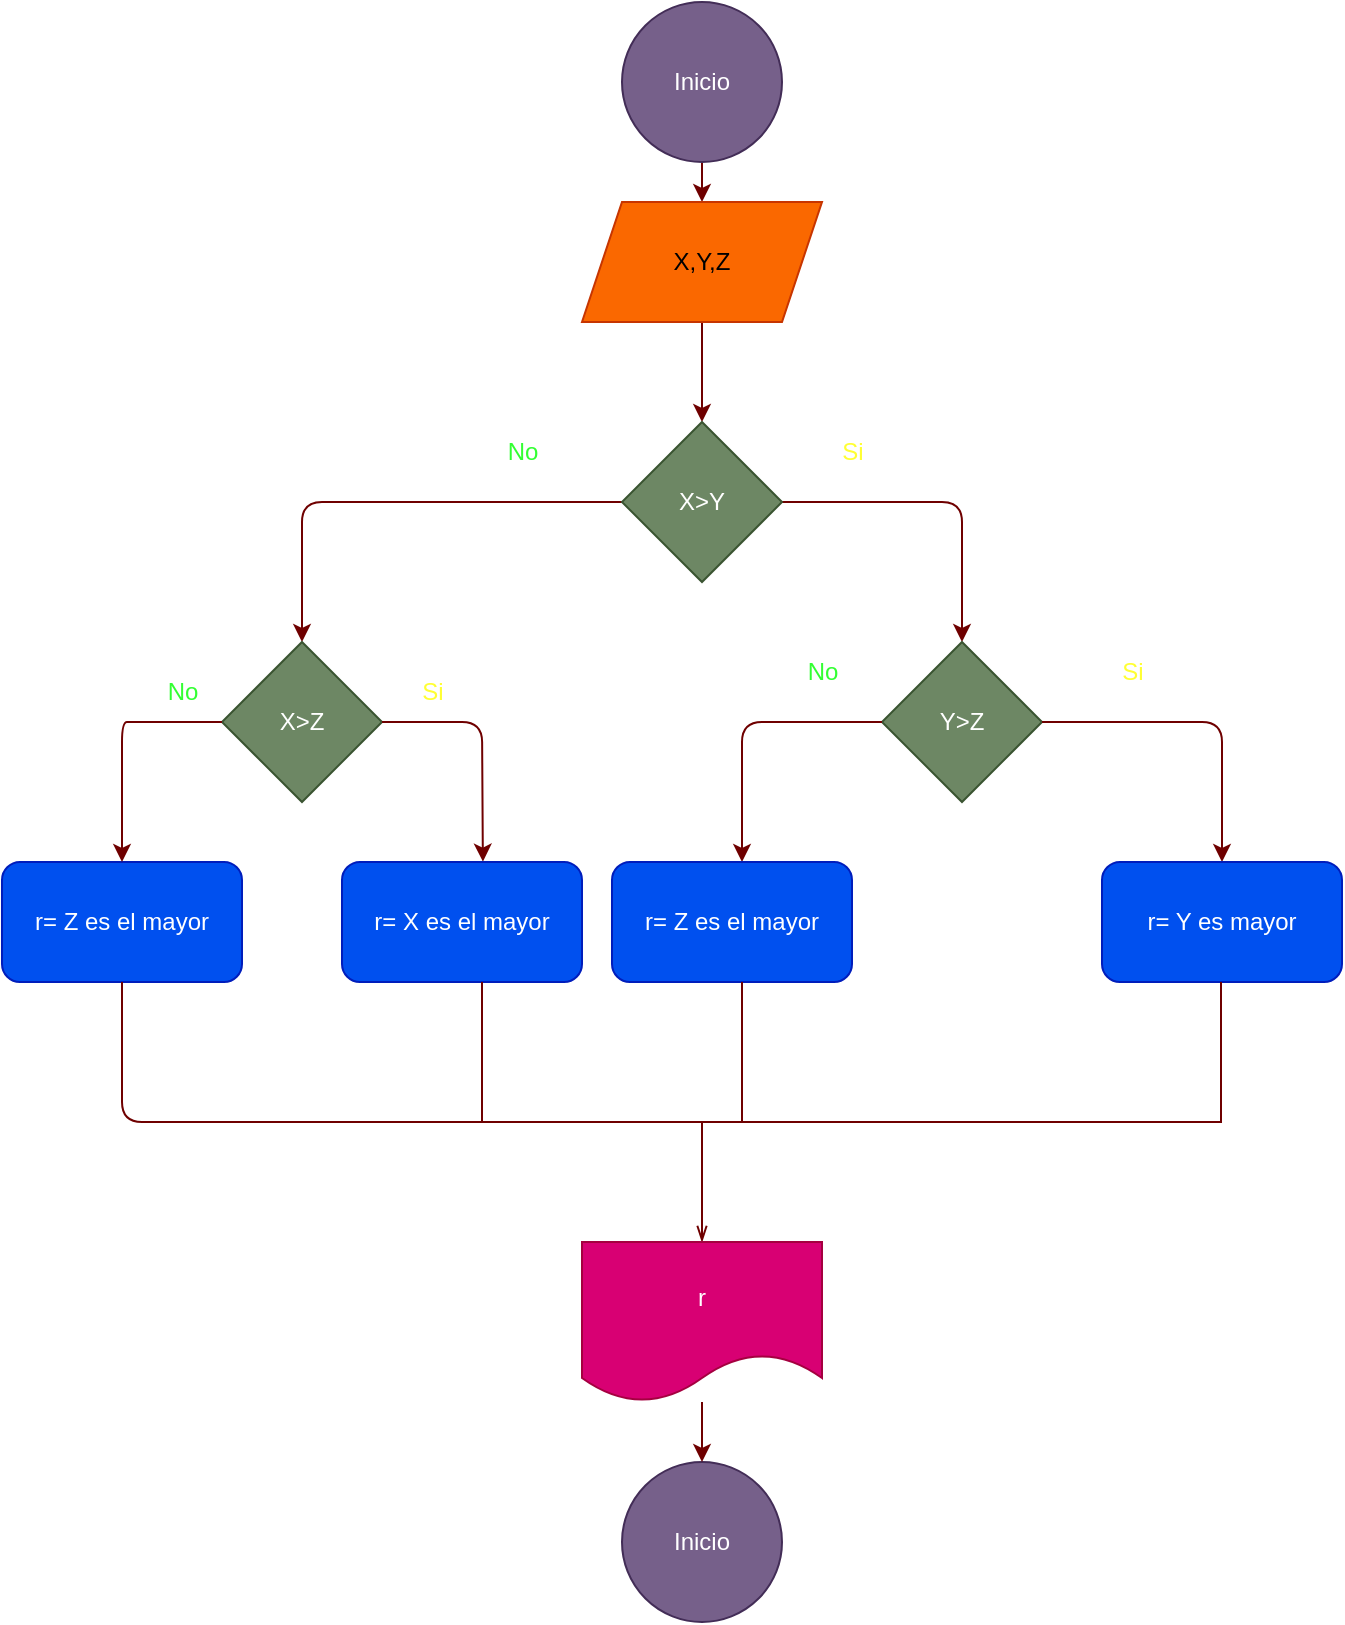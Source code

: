 <mxfile>
    <diagram id="ruhoS2-EMRyunHivjvXZ" name="Page-1">
        <mxGraphModel dx="686" dy="615" grid="1" gridSize="10" guides="1" tooltips="1" connect="1" arrows="1" fold="1" page="1" pageScale="1" pageWidth="850" pageHeight="1100" math="0" shadow="0">
            <root>
                <mxCell id="0"/>
                <mxCell id="1" parent="0"/>
                <mxCell id="4" value="" style="edgeStyle=none;html=1;fillColor=#a20025;strokeColor=#6F0000;" edge="1" parent="1" source="2" target="3">
                    <mxGeometry relative="1" as="geometry"/>
                </mxCell>
                <mxCell id="2" value="Inicio" style="ellipse;whiteSpace=wrap;html=1;aspect=fixed;fillColor=#76608a;fontColor=#ffffff;strokeColor=#432D57;" vertex="1" parent="1">
                    <mxGeometry x="310" y="40" width="80" height="80" as="geometry"/>
                </mxCell>
                <mxCell id="6" value="" style="edgeStyle=none;html=1;fillColor=#a20025;strokeColor=#6F0000;" edge="1" parent="1" source="3" target="5">
                    <mxGeometry relative="1" as="geometry"/>
                </mxCell>
                <mxCell id="3" value="X,Y,Z" style="shape=parallelogram;perimeter=parallelogramPerimeter;whiteSpace=wrap;html=1;fixedSize=1;fillColor=#fa6800;fontColor=#000000;strokeColor=#C73500;" vertex="1" parent="1">
                    <mxGeometry x="290" y="140" width="120" height="60" as="geometry"/>
                </mxCell>
                <mxCell id="7" style="edgeStyle=none;html=1;fillColor=#a20025;strokeColor=#6F0000;" edge="1" parent="1" source="5">
                    <mxGeometry relative="1" as="geometry">
                        <mxPoint x="480" y="360" as="targetPoint"/>
                        <Array as="points">
                            <mxPoint x="480" y="290"/>
                        </Array>
                    </mxGeometry>
                </mxCell>
                <mxCell id="8" style="edgeStyle=none;html=1;entryX=0.5;entryY=0;entryDx=0;entryDy=0;fillColor=#a20025;strokeColor=#6F0000;" edge="1" parent="1" source="5" target="19">
                    <mxGeometry relative="1" as="geometry">
                        <mxPoint x="120" y="360" as="targetPoint"/>
                        <Array as="points">
                            <mxPoint x="270" y="290"/>
                            <mxPoint x="150" y="290"/>
                        </Array>
                    </mxGeometry>
                </mxCell>
                <mxCell id="5" value="X&amp;gt;Y" style="rhombus;whiteSpace=wrap;html=1;fillColor=#6d8764;fontColor=#ffffff;strokeColor=#3A5431;" vertex="1" parent="1">
                    <mxGeometry x="310" y="250" width="80" height="80" as="geometry"/>
                </mxCell>
                <mxCell id="9" value="&lt;font color=&quot;#33ff33&quot;&gt;No&lt;/font&gt;" style="text;html=1;align=center;verticalAlign=middle;resizable=0;points=[];autosize=1;strokeColor=none;fillColor=none;" vertex="1" parent="1">
                    <mxGeometry x="240" y="250" width="40" height="30" as="geometry"/>
                </mxCell>
                <mxCell id="10" value="&lt;font color=&quot;#ffff33&quot;&gt;Si&lt;/font&gt;" style="text;html=1;align=center;verticalAlign=middle;resizable=0;points=[];autosize=1;strokeColor=none;fillColor=none;" vertex="1" parent="1">
                    <mxGeometry x="410" y="250" width="30" height="30" as="geometry"/>
                </mxCell>
                <mxCell id="11" value="r= Z es el mayor" style="rounded=1;whiteSpace=wrap;html=1;fillColor=#0050ef;fontColor=#ffffff;strokeColor=#001DBC;" vertex="1" parent="1">
                    <mxGeometry y="470" width="120" height="60" as="geometry"/>
                </mxCell>
                <mxCell id="12" value="Y&amp;gt;Z" style="rhombus;whiteSpace=wrap;html=1;fillColor=#6d8764;fontColor=#ffffff;strokeColor=#3A5431;" vertex="1" parent="1">
                    <mxGeometry x="440" y="360" width="80" height="80" as="geometry"/>
                </mxCell>
                <mxCell id="13" style="edgeStyle=none;html=1;fillColor=#a20025;strokeColor=#6F0000;" edge="1" parent="1">
                    <mxGeometry relative="1" as="geometry">
                        <mxPoint x="610" y="470" as="targetPoint"/>
                        <mxPoint x="520" y="400" as="sourcePoint"/>
                        <Array as="points">
                            <mxPoint x="610" y="400"/>
                        </Array>
                    </mxGeometry>
                </mxCell>
                <mxCell id="14" style="edgeStyle=none;html=1;fillColor=#a20025;strokeColor=#6F0000;" edge="1" parent="1">
                    <mxGeometry relative="1" as="geometry">
                        <mxPoint x="370" y="470" as="targetPoint"/>
                        <mxPoint x="440" y="400" as="sourcePoint"/>
                        <Array as="points">
                            <mxPoint x="400" y="400"/>
                            <mxPoint x="370" y="400"/>
                        </Array>
                    </mxGeometry>
                </mxCell>
                <mxCell id="15" value="&lt;font color=&quot;#ffff33&quot;&gt;Si&lt;/font&gt;" style="text;html=1;align=center;verticalAlign=middle;resizable=0;points=[];autosize=1;strokeColor=none;fillColor=none;" vertex="1" parent="1">
                    <mxGeometry x="550" y="360" width="30" height="30" as="geometry"/>
                </mxCell>
                <mxCell id="16" value="&lt;font color=&quot;#33ff33&quot;&gt;No&lt;/font&gt;" style="text;html=1;align=center;verticalAlign=middle;resizable=0;points=[];autosize=1;strokeColor=none;fillColor=none;" vertex="1" parent="1">
                    <mxGeometry x="390" y="360" width="40" height="30" as="geometry"/>
                </mxCell>
                <mxCell id="17" value="r= Z es el mayor" style="rounded=1;whiteSpace=wrap;html=1;fillColor=#0050ef;fontColor=#ffffff;strokeColor=#001DBC;" vertex="1" parent="1">
                    <mxGeometry x="305" y="470" width="120" height="60" as="geometry"/>
                </mxCell>
                <mxCell id="18" value="r= Y es mayor" style="rounded=1;whiteSpace=wrap;html=1;fillColor=#0050ef;fontColor=#ffffff;strokeColor=#001DBC;" vertex="1" parent="1">
                    <mxGeometry x="550" y="470" width="120" height="60" as="geometry"/>
                </mxCell>
                <mxCell id="19" value="X&amp;gt;Z" style="rhombus;whiteSpace=wrap;html=1;fillColor=#6d8764;fontColor=#ffffff;strokeColor=#3A5431;" vertex="1" parent="1">
                    <mxGeometry x="110" y="360" width="80" height="80" as="geometry"/>
                </mxCell>
                <mxCell id="20" style="edgeStyle=none;html=1;entryX=0.5;entryY=0;entryDx=0;entryDy=0;fillColor=#a20025;strokeColor=#6F0000;" edge="1" parent="1" target="11">
                    <mxGeometry relative="1" as="geometry">
                        <mxPoint x="40" y="470" as="targetPoint"/>
                        <mxPoint x="110" y="400" as="sourcePoint"/>
                        <Array as="points">
                            <mxPoint x="70" y="400"/>
                            <mxPoint x="60" y="400"/>
                        </Array>
                    </mxGeometry>
                </mxCell>
                <mxCell id="21" style="edgeStyle=none;html=1;entryX=0.587;entryY=-0.003;entryDx=0;entryDy=0;entryPerimeter=0;fillColor=#a20025;strokeColor=#6F0000;" edge="1" parent="1" target="22">
                    <mxGeometry relative="1" as="geometry">
                        <mxPoint x="240" y="480" as="targetPoint"/>
                        <mxPoint x="190" y="400" as="sourcePoint"/>
                        <Array as="points">
                            <mxPoint x="240" y="400"/>
                        </Array>
                    </mxGeometry>
                </mxCell>
                <mxCell id="22" value="r= X es el mayor" style="rounded=1;whiteSpace=wrap;html=1;fillColor=#0050ef;fontColor=#ffffff;strokeColor=#001DBC;" vertex="1" parent="1">
                    <mxGeometry x="170" y="470" width="120" height="60" as="geometry"/>
                </mxCell>
                <mxCell id="23" value="&lt;font color=&quot;#33ff33&quot;&gt;No&lt;/font&gt;" style="text;html=1;align=center;verticalAlign=middle;resizable=0;points=[];autosize=1;strokeColor=none;fillColor=none;" vertex="1" parent="1">
                    <mxGeometry x="70" y="370" width="40" height="30" as="geometry"/>
                </mxCell>
                <mxCell id="26" value="&lt;font color=&quot;#ffff33&quot;&gt;Si&lt;/font&gt;" style="text;html=1;align=center;verticalAlign=middle;resizable=0;points=[];autosize=1;strokeColor=none;fillColor=none;" vertex="1" parent="1">
                    <mxGeometry x="200" y="370" width="30" height="30" as="geometry"/>
                </mxCell>
                <mxCell id="27" value="" style="endArrow=none;html=1;entryX=0.5;entryY=1;entryDx=0;entryDy=0;fillColor=#a20025;strokeColor=#6F0000;" edge="1" parent="1" target="11">
                    <mxGeometry width="50" height="50" relative="1" as="geometry">
                        <mxPoint x="370" y="600" as="sourcePoint"/>
                        <mxPoint x="350" y="590" as="targetPoint"/>
                        <Array as="points">
                            <mxPoint x="60" y="600"/>
                        </Array>
                    </mxGeometry>
                </mxCell>
                <mxCell id="28" value="" style="endArrow=none;html=1;fillColor=#a20025;strokeColor=#6F0000;" edge="1" parent="1">
                    <mxGeometry width="50" height="50" relative="1" as="geometry">
                        <mxPoint x="240" y="600" as="sourcePoint"/>
                        <mxPoint x="240" y="530" as="targetPoint"/>
                    </mxGeometry>
                </mxCell>
                <mxCell id="29" value="" style="endArrow=none;html=1;fillColor=#a20025;strokeColor=#6F0000;" edge="1" parent="1">
                    <mxGeometry width="50" height="50" relative="1" as="geometry">
                        <mxPoint x="370" y="600" as="sourcePoint"/>
                        <mxPoint x="370" y="530" as="targetPoint"/>
                    </mxGeometry>
                </mxCell>
                <mxCell id="30" value="" style="endArrow=none;html=1;fillColor=#a20025;strokeColor=#6F0000;" edge="1" parent="1">
                    <mxGeometry width="50" height="50" relative="1" as="geometry">
                        <mxPoint x="609.5" y="600" as="sourcePoint"/>
                        <mxPoint x="609.5" y="530" as="targetPoint"/>
                    </mxGeometry>
                </mxCell>
                <mxCell id="31" value="" style="endArrow=none;html=1;fillColor=#a20025;strokeColor=#6F0000;" edge="1" parent="1">
                    <mxGeometry width="50" height="50" relative="1" as="geometry">
                        <mxPoint x="370" y="600" as="sourcePoint"/>
                        <mxPoint x="610" y="600" as="targetPoint"/>
                    </mxGeometry>
                </mxCell>
                <mxCell id="32" value="" style="endArrow=openThin;html=1;endFill=0;entryX=0.5;entryY=0;entryDx=0;entryDy=0;fillColor=#a20025;strokeColor=#6F0000;" edge="1" parent="1" target="33">
                    <mxGeometry width="50" height="50" relative="1" as="geometry">
                        <mxPoint x="350" y="600" as="sourcePoint"/>
                        <mxPoint x="350" y="680" as="targetPoint"/>
                    </mxGeometry>
                </mxCell>
                <mxCell id="33" value="r" style="shape=document;whiteSpace=wrap;html=1;boundedLbl=1;fillColor=#d80073;fontColor=#ffffff;strokeColor=#A50040;" vertex="1" parent="1">
                    <mxGeometry x="290" y="660" width="120" height="80" as="geometry"/>
                </mxCell>
                <mxCell id="34" value="Inicio" style="ellipse;whiteSpace=wrap;html=1;aspect=fixed;fillColor=#76608a;fontColor=#ffffff;strokeColor=#432D57;" vertex="1" parent="1">
                    <mxGeometry x="310" y="770" width="80" height="80" as="geometry"/>
                </mxCell>
                <mxCell id="35" value="" style="endArrow=classic;html=1;endFill=1;fillColor=#a20025;strokeColor=#6F0000;" edge="1" parent="1" source="33" target="34">
                    <mxGeometry width="50" height="50" relative="1" as="geometry">
                        <mxPoint x="349.5" y="730" as="sourcePoint"/>
                        <mxPoint x="350" y="790" as="targetPoint"/>
                        <Array as="points">
                            <mxPoint x="350" y="750"/>
                        </Array>
                    </mxGeometry>
                </mxCell>
            </root>
        </mxGraphModel>
    </diagram>
</mxfile>